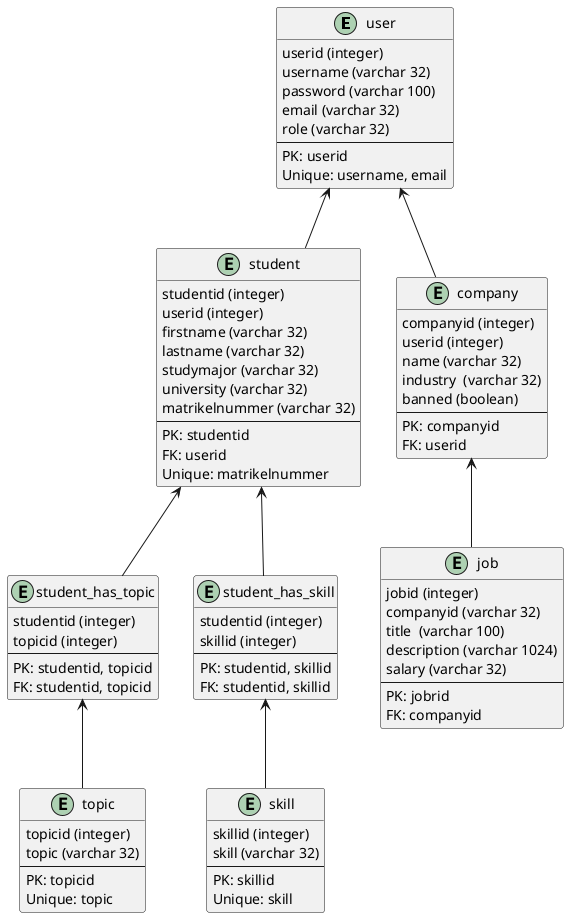 @startuml
entity user{
userid (integer)
username (varchar 32)
password (varchar 100)
email (varchar 32)
role (varchar 32)
--
PK: userid
Unique: username, email
}
entity student{
studentid (integer)
userid (integer)
firstname (varchar 32)
lastname (varchar 32)
studymajor (varchar 32)
university (varchar 32)
matrikelnummer (varchar 32)
--
PK: studentid
FK: userid
Unique: matrikelnummer
}
entity company{
companyid (integer)
userid (integer)
name (varchar 32)
industry  (varchar 32)
banned (boolean)
--
PK: companyid
FK: userid
}
entity job{
jobid (integer)
companyid (varchar 32)
title  (varchar 100)
description (varchar 1024)
salary (varchar 32)
--
PK: jobrid
FK: companyid
}
entity skill{
skillid (integer)
skill (varchar 32)
--
PK: skillid
Unique: skill
}
entity student_has_skill{
studentid (integer)
skillid (integer)
--
PK: studentid, skillid
FK: studentid, skillid
}
entity student_has_topic{
studentid (integer)
topicid (integer)
--
PK: studentid, topicid
FK: studentid, topicid
}
entity topic{
topicid (integer)
topic (varchar 32)
--
PK: topicid
Unique: topic
}
job -up-> company
student -up-> user
company -up-> user
student_has_skill -up-> student
skill -up-> student_has_skill
student_has_topic -up-> student
topic -up-> student_has_topic
@enduml
